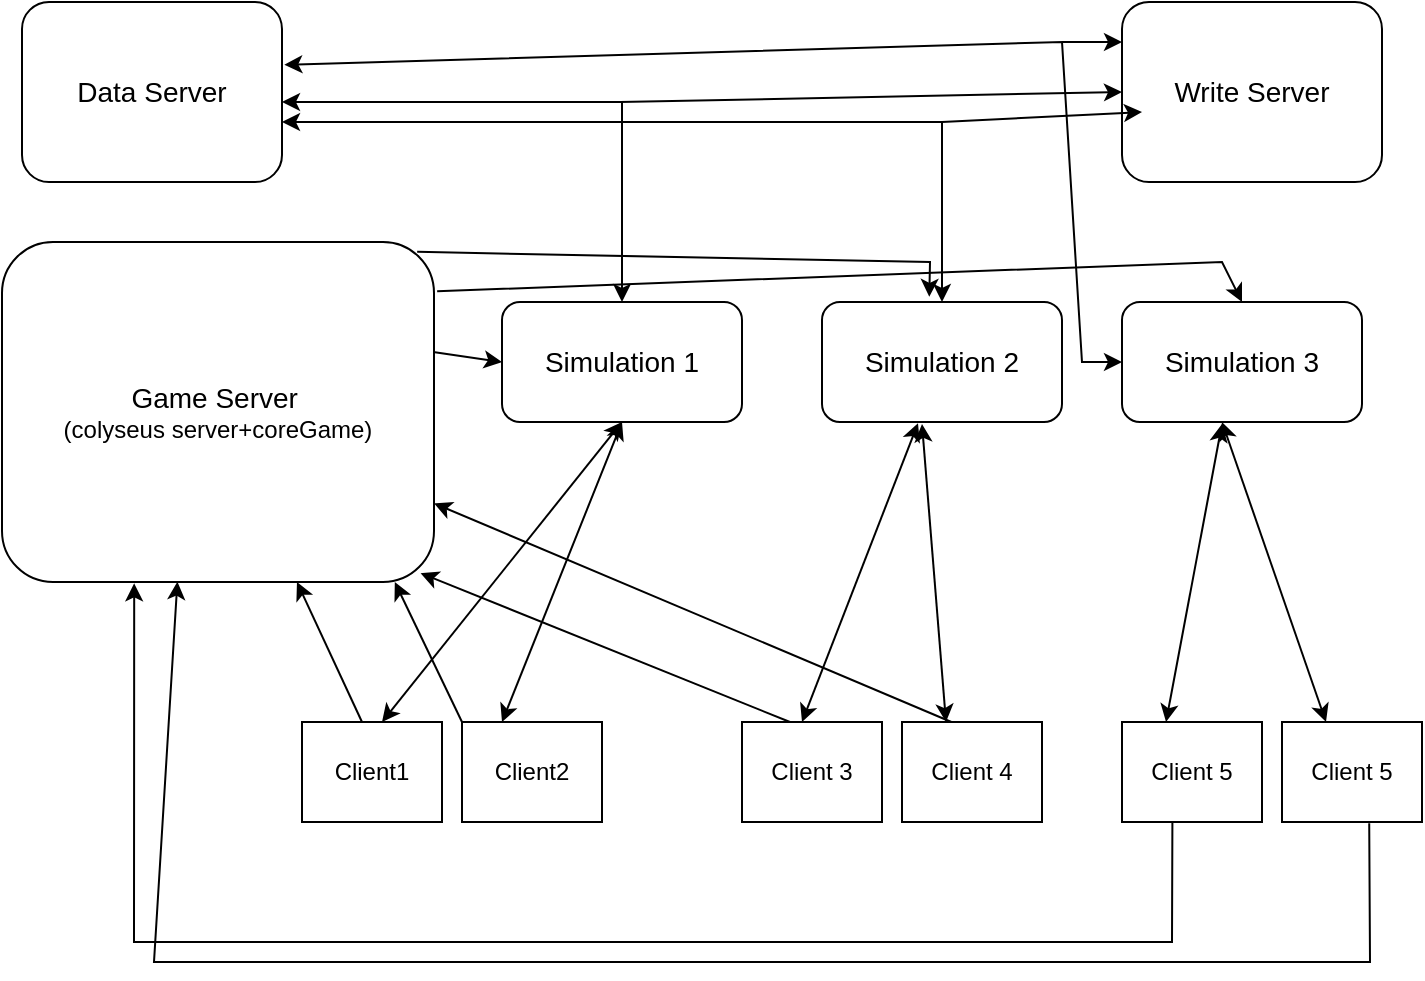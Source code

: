<mxfile version="17.2.5" type="github">
  <diagram id="C5RBs43oDa-KdzZeNtuy" name="Page-1">
    <mxGraphModel dx="1038" dy="579" grid="1" gridSize="10" guides="1" tooltips="1" connect="1" arrows="1" fold="1" page="1" pageScale="1" pageWidth="827" pageHeight="1169" math="0" shadow="0">
      <root>
        <mxCell id="WIyWlLk6GJQsqaUBKTNV-0" />
        <mxCell id="WIyWlLk6GJQsqaUBKTNV-1" parent="WIyWlLk6GJQsqaUBKTNV-0" />
        <mxCell id="yQNON_OZt39_jxspAz_X-0" value="&lt;font style=&quot;font-size: 14px&quot;&gt;Data Server&lt;/font&gt;" style="rounded=1;whiteSpace=wrap;html=1;" vertex="1" parent="WIyWlLk6GJQsqaUBKTNV-1">
          <mxGeometry x="90" y="70" width="130" height="90" as="geometry" />
        </mxCell>
        <mxCell id="yQNON_OZt39_jxspAz_X-1" value="&lt;font style=&quot;font-size: 14px&quot;&gt;Write Server&lt;/font&gt;" style="rounded=1;whiteSpace=wrap;html=1;" vertex="1" parent="WIyWlLk6GJQsqaUBKTNV-1">
          <mxGeometry x="640" y="70" width="130" height="90" as="geometry" />
        </mxCell>
        <mxCell id="yQNON_OZt39_jxspAz_X-2" value="&lt;font style=&quot;font-size: 14px&quot;&gt;Game Server&lt;/font&gt;&amp;nbsp;&lt;br&gt;(colyseus server+coreGame)" style="rounded=1;whiteSpace=wrap;html=1;" vertex="1" parent="WIyWlLk6GJQsqaUBKTNV-1">
          <mxGeometry x="80" y="190" width="216" height="170" as="geometry" />
        </mxCell>
        <mxCell id="yQNON_OZt39_jxspAz_X-4" value="Client1" style="rounded=0;whiteSpace=wrap;html=1;" vertex="1" parent="WIyWlLk6GJQsqaUBKTNV-1">
          <mxGeometry x="230" y="430" width="70" height="50" as="geometry" />
        </mxCell>
        <mxCell id="yQNON_OZt39_jxspAz_X-5" value="Client2" style="rounded=0;whiteSpace=wrap;html=1;" vertex="1" parent="WIyWlLk6GJQsqaUBKTNV-1">
          <mxGeometry x="310" y="430" width="70" height="50" as="geometry" />
        </mxCell>
        <mxCell id="yQNON_OZt39_jxspAz_X-6" value="Client 3" style="rounded=0;whiteSpace=wrap;html=1;" vertex="1" parent="WIyWlLk6GJQsqaUBKTNV-1">
          <mxGeometry x="450" y="430" width="70" height="50" as="geometry" />
        </mxCell>
        <mxCell id="yQNON_OZt39_jxspAz_X-7" value="Client 4" style="rounded=0;whiteSpace=wrap;html=1;" vertex="1" parent="WIyWlLk6GJQsqaUBKTNV-1">
          <mxGeometry x="530" y="430" width="70" height="50" as="geometry" />
        </mxCell>
        <mxCell id="yQNON_OZt39_jxspAz_X-8" value="Client 5" style="rounded=0;whiteSpace=wrap;html=1;" vertex="1" parent="WIyWlLk6GJQsqaUBKTNV-1">
          <mxGeometry x="640" y="430" width="70" height="50" as="geometry" />
        </mxCell>
        <mxCell id="yQNON_OZt39_jxspAz_X-9" value="Client 5" style="rounded=0;whiteSpace=wrap;html=1;" vertex="1" parent="WIyWlLk6GJQsqaUBKTNV-1">
          <mxGeometry x="720" y="430" width="70" height="50" as="geometry" />
        </mxCell>
        <mxCell id="yQNON_OZt39_jxspAz_X-10" value="Simulation 1" style="rounded=1;whiteSpace=wrap;html=1;fontSize=14;" vertex="1" parent="WIyWlLk6GJQsqaUBKTNV-1">
          <mxGeometry x="330" y="220" width="120" height="60" as="geometry" />
        </mxCell>
        <mxCell id="yQNON_OZt39_jxspAz_X-11" value="Simulation 2" style="rounded=1;whiteSpace=wrap;html=1;fontSize=14;" vertex="1" parent="WIyWlLk6GJQsqaUBKTNV-1">
          <mxGeometry x="490" y="220" width="120" height="60" as="geometry" />
        </mxCell>
        <mxCell id="yQNON_OZt39_jxspAz_X-12" value="Simulation 3" style="rounded=1;whiteSpace=wrap;html=1;fontSize=14;" vertex="1" parent="WIyWlLk6GJQsqaUBKTNV-1">
          <mxGeometry x="640" y="220" width="120" height="60" as="geometry" />
        </mxCell>
        <mxCell id="yQNON_OZt39_jxspAz_X-13" value="" style="endArrow=classic;html=1;rounded=0;fontSize=14;" edge="1" parent="WIyWlLk6GJQsqaUBKTNV-1" target="yQNON_OZt39_jxspAz_X-2">
          <mxGeometry width="50" height="50" relative="1" as="geometry">
            <mxPoint x="260" y="430" as="sourcePoint" />
            <mxPoint x="310" y="380" as="targetPoint" />
          </mxGeometry>
        </mxCell>
        <mxCell id="yQNON_OZt39_jxspAz_X-14" value="" style="endArrow=classic;html=1;rounded=0;fontSize=14;" edge="1" parent="WIyWlLk6GJQsqaUBKTNV-1">
          <mxGeometry width="50" height="50" relative="1" as="geometry">
            <mxPoint x="310" y="430" as="sourcePoint" />
            <mxPoint x="276.4" y="360" as="targetPoint" />
          </mxGeometry>
        </mxCell>
        <mxCell id="yQNON_OZt39_jxspAz_X-15" value="" style="endArrow=classic;html=1;rounded=0;fontSize=14;entryX=0.969;entryY=0.974;entryDx=0;entryDy=0;entryPerimeter=0;" edge="1" parent="WIyWlLk6GJQsqaUBKTNV-1" target="yQNON_OZt39_jxspAz_X-2">
          <mxGeometry width="50" height="50" relative="1" as="geometry">
            <mxPoint x="474" y="430" as="sourcePoint" />
            <mxPoint x="440" y="360" as="targetPoint" />
          </mxGeometry>
        </mxCell>
        <mxCell id="yQNON_OZt39_jxspAz_X-16" value="" style="endArrow=classic;html=1;rounded=0;fontSize=14;" edge="1" parent="WIyWlLk6GJQsqaUBKTNV-1" target="yQNON_OZt39_jxspAz_X-2">
          <mxGeometry width="50" height="50" relative="1" as="geometry">
            <mxPoint x="554.7" y="430" as="sourcePoint" />
            <mxPoint x="370.004" y="355.84" as="targetPoint" />
          </mxGeometry>
        </mxCell>
        <mxCell id="yQNON_OZt39_jxspAz_X-17" value="" style="endArrow=classic;html=1;rounded=0;fontSize=14;entryX=0.306;entryY=1.004;entryDx=0;entryDy=0;entryPerimeter=0;exitX=0.36;exitY=0.996;exitDx=0;exitDy=0;exitPerimeter=0;" edge="1" parent="WIyWlLk6GJQsqaUBKTNV-1" source="yQNON_OZt39_jxspAz_X-8" target="yQNON_OZt39_jxspAz_X-2">
          <mxGeometry width="50" height="50" relative="1" as="geometry">
            <mxPoint x="564.7" y="440" as="sourcePoint" />
            <mxPoint x="306" y="334.178" as="targetPoint" />
            <Array as="points">
              <mxPoint x="665" y="540" />
              <mxPoint x="146" y="540" />
            </Array>
          </mxGeometry>
        </mxCell>
        <mxCell id="yQNON_OZt39_jxspAz_X-18" value="" style="endArrow=classic;html=1;rounded=0;fontSize=14;exitX=0.623;exitY=1.012;exitDx=0;exitDy=0;exitPerimeter=0;entryX=0.406;entryY=0.999;entryDx=0;entryDy=0;entryPerimeter=0;" edge="1" parent="WIyWlLk6GJQsqaUBKTNV-1" source="yQNON_OZt39_jxspAz_X-9" target="yQNON_OZt39_jxspAz_X-2">
          <mxGeometry width="50" height="50" relative="1" as="geometry">
            <mxPoint x="675.2" y="489.8" as="sourcePoint" />
            <mxPoint x="156.096" y="370.64" as="targetPoint" />
            <Array as="points">
              <mxPoint x="764" y="550" />
              <mxPoint x="156" y="550" />
            </Array>
          </mxGeometry>
        </mxCell>
        <mxCell id="yQNON_OZt39_jxspAz_X-19" value="" style="endArrow=classic;html=1;rounded=0;fontSize=14;entryX=0;entryY=0.5;entryDx=0;entryDy=0;exitX=1.002;exitY=0.324;exitDx=0;exitDy=0;exitPerimeter=0;" edge="1" parent="WIyWlLk6GJQsqaUBKTNV-1" source="yQNON_OZt39_jxspAz_X-2" target="yQNON_OZt39_jxspAz_X-10">
          <mxGeometry width="50" height="50" relative="1" as="geometry">
            <mxPoint x="296" y="260" as="sourcePoint" />
            <mxPoint x="346" y="210" as="targetPoint" />
          </mxGeometry>
        </mxCell>
        <mxCell id="yQNON_OZt39_jxspAz_X-23" value="" style="endArrow=classic;html=1;rounded=0;fontSize=14;entryX=0.447;entryY=-0.043;entryDx=0;entryDy=0;exitX=0.961;exitY=0.029;exitDx=0;exitDy=0;exitPerimeter=0;entryPerimeter=0;" edge="1" parent="WIyWlLk6GJQsqaUBKTNV-1" source="yQNON_OZt39_jxspAz_X-2" target="yQNON_OZt39_jxspAz_X-11">
          <mxGeometry width="50" height="50" relative="1" as="geometry">
            <mxPoint x="296" y="305" as="sourcePoint" />
            <mxPoint x="346" y="255" as="targetPoint" />
            <Array as="points">
              <mxPoint x="544" y="200" />
            </Array>
          </mxGeometry>
        </mxCell>
        <mxCell id="yQNON_OZt39_jxspAz_X-26" value="" style="endArrow=classic;html=1;rounded=0;fontSize=14;entryX=0.5;entryY=0;entryDx=0;entryDy=0;exitX=0.961;exitY=0.029;exitDx=0;exitDy=0;exitPerimeter=0;" edge="1" parent="WIyWlLk6GJQsqaUBKTNV-1" target="yQNON_OZt39_jxspAz_X-12">
          <mxGeometry width="50" height="50" relative="1" as="geometry">
            <mxPoint x="297.576" y="214.64" as="sourcePoint" />
            <mxPoint x="553.64" y="227.42" as="targetPoint" />
            <Array as="points">
              <mxPoint x="690" y="200" />
            </Array>
          </mxGeometry>
        </mxCell>
        <mxCell id="yQNON_OZt39_jxspAz_X-27" value="" style="endArrow=classic;startArrow=classic;html=1;rounded=0;fontSize=14;entryX=0.5;entryY=0;entryDx=0;entryDy=0;" edge="1" parent="WIyWlLk6GJQsqaUBKTNV-1" target="yQNON_OZt39_jxspAz_X-10">
          <mxGeometry width="50" height="50" relative="1" as="geometry">
            <mxPoint x="220" y="120" as="sourcePoint" />
            <mxPoint x="270" y="70" as="targetPoint" />
            <Array as="points">
              <mxPoint x="390" y="120" />
            </Array>
          </mxGeometry>
        </mxCell>
        <mxCell id="yQNON_OZt39_jxspAz_X-28" value="" style="endArrow=classic;startArrow=classic;html=1;rounded=0;fontSize=14;entryX=0.5;entryY=0;entryDx=0;entryDy=0;" edge="1" parent="WIyWlLk6GJQsqaUBKTNV-1" target="yQNON_OZt39_jxspAz_X-11">
          <mxGeometry width="50" height="50" relative="1" as="geometry">
            <mxPoint x="220" y="130" as="sourcePoint" />
            <mxPoint x="390" y="230" as="targetPoint" />
            <Array as="points">
              <mxPoint x="550" y="130" />
            </Array>
          </mxGeometry>
        </mxCell>
        <mxCell id="yQNON_OZt39_jxspAz_X-29" value="" style="endArrow=classic;startArrow=classic;html=1;rounded=0;fontSize=14;exitX=1.009;exitY=0.349;exitDx=0;exitDy=0;exitPerimeter=0;entryX=0;entryY=0.5;entryDx=0;entryDy=0;" edge="1" parent="WIyWlLk6GJQsqaUBKTNV-1" source="yQNON_OZt39_jxspAz_X-0" target="yQNON_OZt39_jxspAz_X-12">
          <mxGeometry width="50" height="50" relative="1" as="geometry">
            <mxPoint x="230" y="140" as="sourcePoint" />
            <mxPoint x="560" y="230" as="targetPoint" />
            <Array as="points">
              <mxPoint x="610" y="90" />
              <mxPoint x="620" y="250" />
            </Array>
          </mxGeometry>
        </mxCell>
        <mxCell id="yQNON_OZt39_jxspAz_X-32" value="" style="endArrow=classic;startArrow=classic;html=1;rounded=0;fontSize=14;" edge="1" parent="WIyWlLk6GJQsqaUBKTNV-1">
          <mxGeometry width="50" height="50" relative="1" as="geometry">
            <mxPoint x="270" y="430" as="sourcePoint" />
            <mxPoint x="390" y="280" as="targetPoint" />
            <Array as="points" />
          </mxGeometry>
        </mxCell>
        <mxCell id="yQNON_OZt39_jxspAz_X-33" value="" style="endArrow=classic;startArrow=classic;html=1;rounded=0;fontSize=14;entryX=0.5;entryY=1;entryDx=0;entryDy=0;" edge="1" parent="WIyWlLk6GJQsqaUBKTNV-1" target="yQNON_OZt39_jxspAz_X-10">
          <mxGeometry width="50" height="50" relative="1" as="geometry">
            <mxPoint x="330" y="430" as="sourcePoint" />
            <mxPoint x="429.96" y="283" as="targetPoint" />
            <Array as="points" />
          </mxGeometry>
        </mxCell>
        <mxCell id="yQNON_OZt39_jxspAz_X-34" value="" style="endArrow=classic;startArrow=classic;html=1;rounded=0;fontSize=14;entryX=0.4;entryY=1.01;entryDx=0;entryDy=0;entryPerimeter=0;" edge="1" parent="WIyWlLk6GJQsqaUBKTNV-1" target="yQNON_OZt39_jxspAz_X-11">
          <mxGeometry width="50" height="50" relative="1" as="geometry">
            <mxPoint x="480" y="430" as="sourcePoint" />
            <mxPoint x="600" y="280" as="targetPoint" />
            <Array as="points" />
          </mxGeometry>
        </mxCell>
        <mxCell id="yQNON_OZt39_jxspAz_X-35" value="" style="endArrow=classic;startArrow=classic;html=1;rounded=0;fontSize=14;" edge="1" parent="WIyWlLk6GJQsqaUBKTNV-1">
          <mxGeometry width="50" height="50" relative="1" as="geometry">
            <mxPoint x="552" y="430" as="sourcePoint" />
            <mxPoint x="540" y="281" as="targetPoint" />
            <Array as="points" />
          </mxGeometry>
        </mxCell>
        <mxCell id="yQNON_OZt39_jxspAz_X-36" value="" style="endArrow=classic;startArrow=classic;html=1;rounded=0;fontSize=14;" edge="1" parent="WIyWlLk6GJQsqaUBKTNV-1">
          <mxGeometry width="50" height="50" relative="1" as="geometry">
            <mxPoint x="662" y="430" as="sourcePoint" />
            <mxPoint x="690" y="281" as="targetPoint" />
            <Array as="points" />
          </mxGeometry>
        </mxCell>
        <mxCell id="yQNON_OZt39_jxspAz_X-37" value="" style="endArrow=classic;startArrow=classic;html=1;rounded=0;fontSize=14;" edge="1" parent="WIyWlLk6GJQsqaUBKTNV-1">
          <mxGeometry width="50" height="50" relative="1" as="geometry">
            <mxPoint x="742" y="430" as="sourcePoint" />
            <mxPoint x="690" y="280" as="targetPoint" />
            <Array as="points" />
          </mxGeometry>
        </mxCell>
        <mxCell id="yQNON_OZt39_jxspAz_X-39" value="" style="endArrow=classic;html=1;rounded=0;fontSize=14;entryX=0;entryY=0.5;entryDx=0;entryDy=0;" edge="1" parent="WIyWlLk6GJQsqaUBKTNV-1" target="yQNON_OZt39_jxspAz_X-1">
          <mxGeometry width="50" height="50" relative="1" as="geometry">
            <mxPoint x="389" y="120" as="sourcePoint" />
            <mxPoint x="439" y="70" as="targetPoint" />
          </mxGeometry>
        </mxCell>
        <mxCell id="yQNON_OZt39_jxspAz_X-40" value="" style="endArrow=classic;html=1;rounded=0;fontSize=14;entryX=0;entryY=0.5;entryDx=0;entryDy=0;" edge="1" parent="WIyWlLk6GJQsqaUBKTNV-1">
          <mxGeometry width="50" height="50" relative="1" as="geometry">
            <mxPoint x="550" y="130" as="sourcePoint" />
            <mxPoint x="650" y="125" as="targetPoint" />
          </mxGeometry>
        </mxCell>
        <mxCell id="yQNON_OZt39_jxspAz_X-41" value="" style="endArrow=classic;html=1;rounded=0;fontSize=14;" edge="1" parent="WIyWlLk6GJQsqaUBKTNV-1">
          <mxGeometry width="50" height="50" relative="1" as="geometry">
            <mxPoint x="610" y="90" as="sourcePoint" />
            <mxPoint x="640" y="90" as="targetPoint" />
          </mxGeometry>
        </mxCell>
      </root>
    </mxGraphModel>
  </diagram>
</mxfile>
